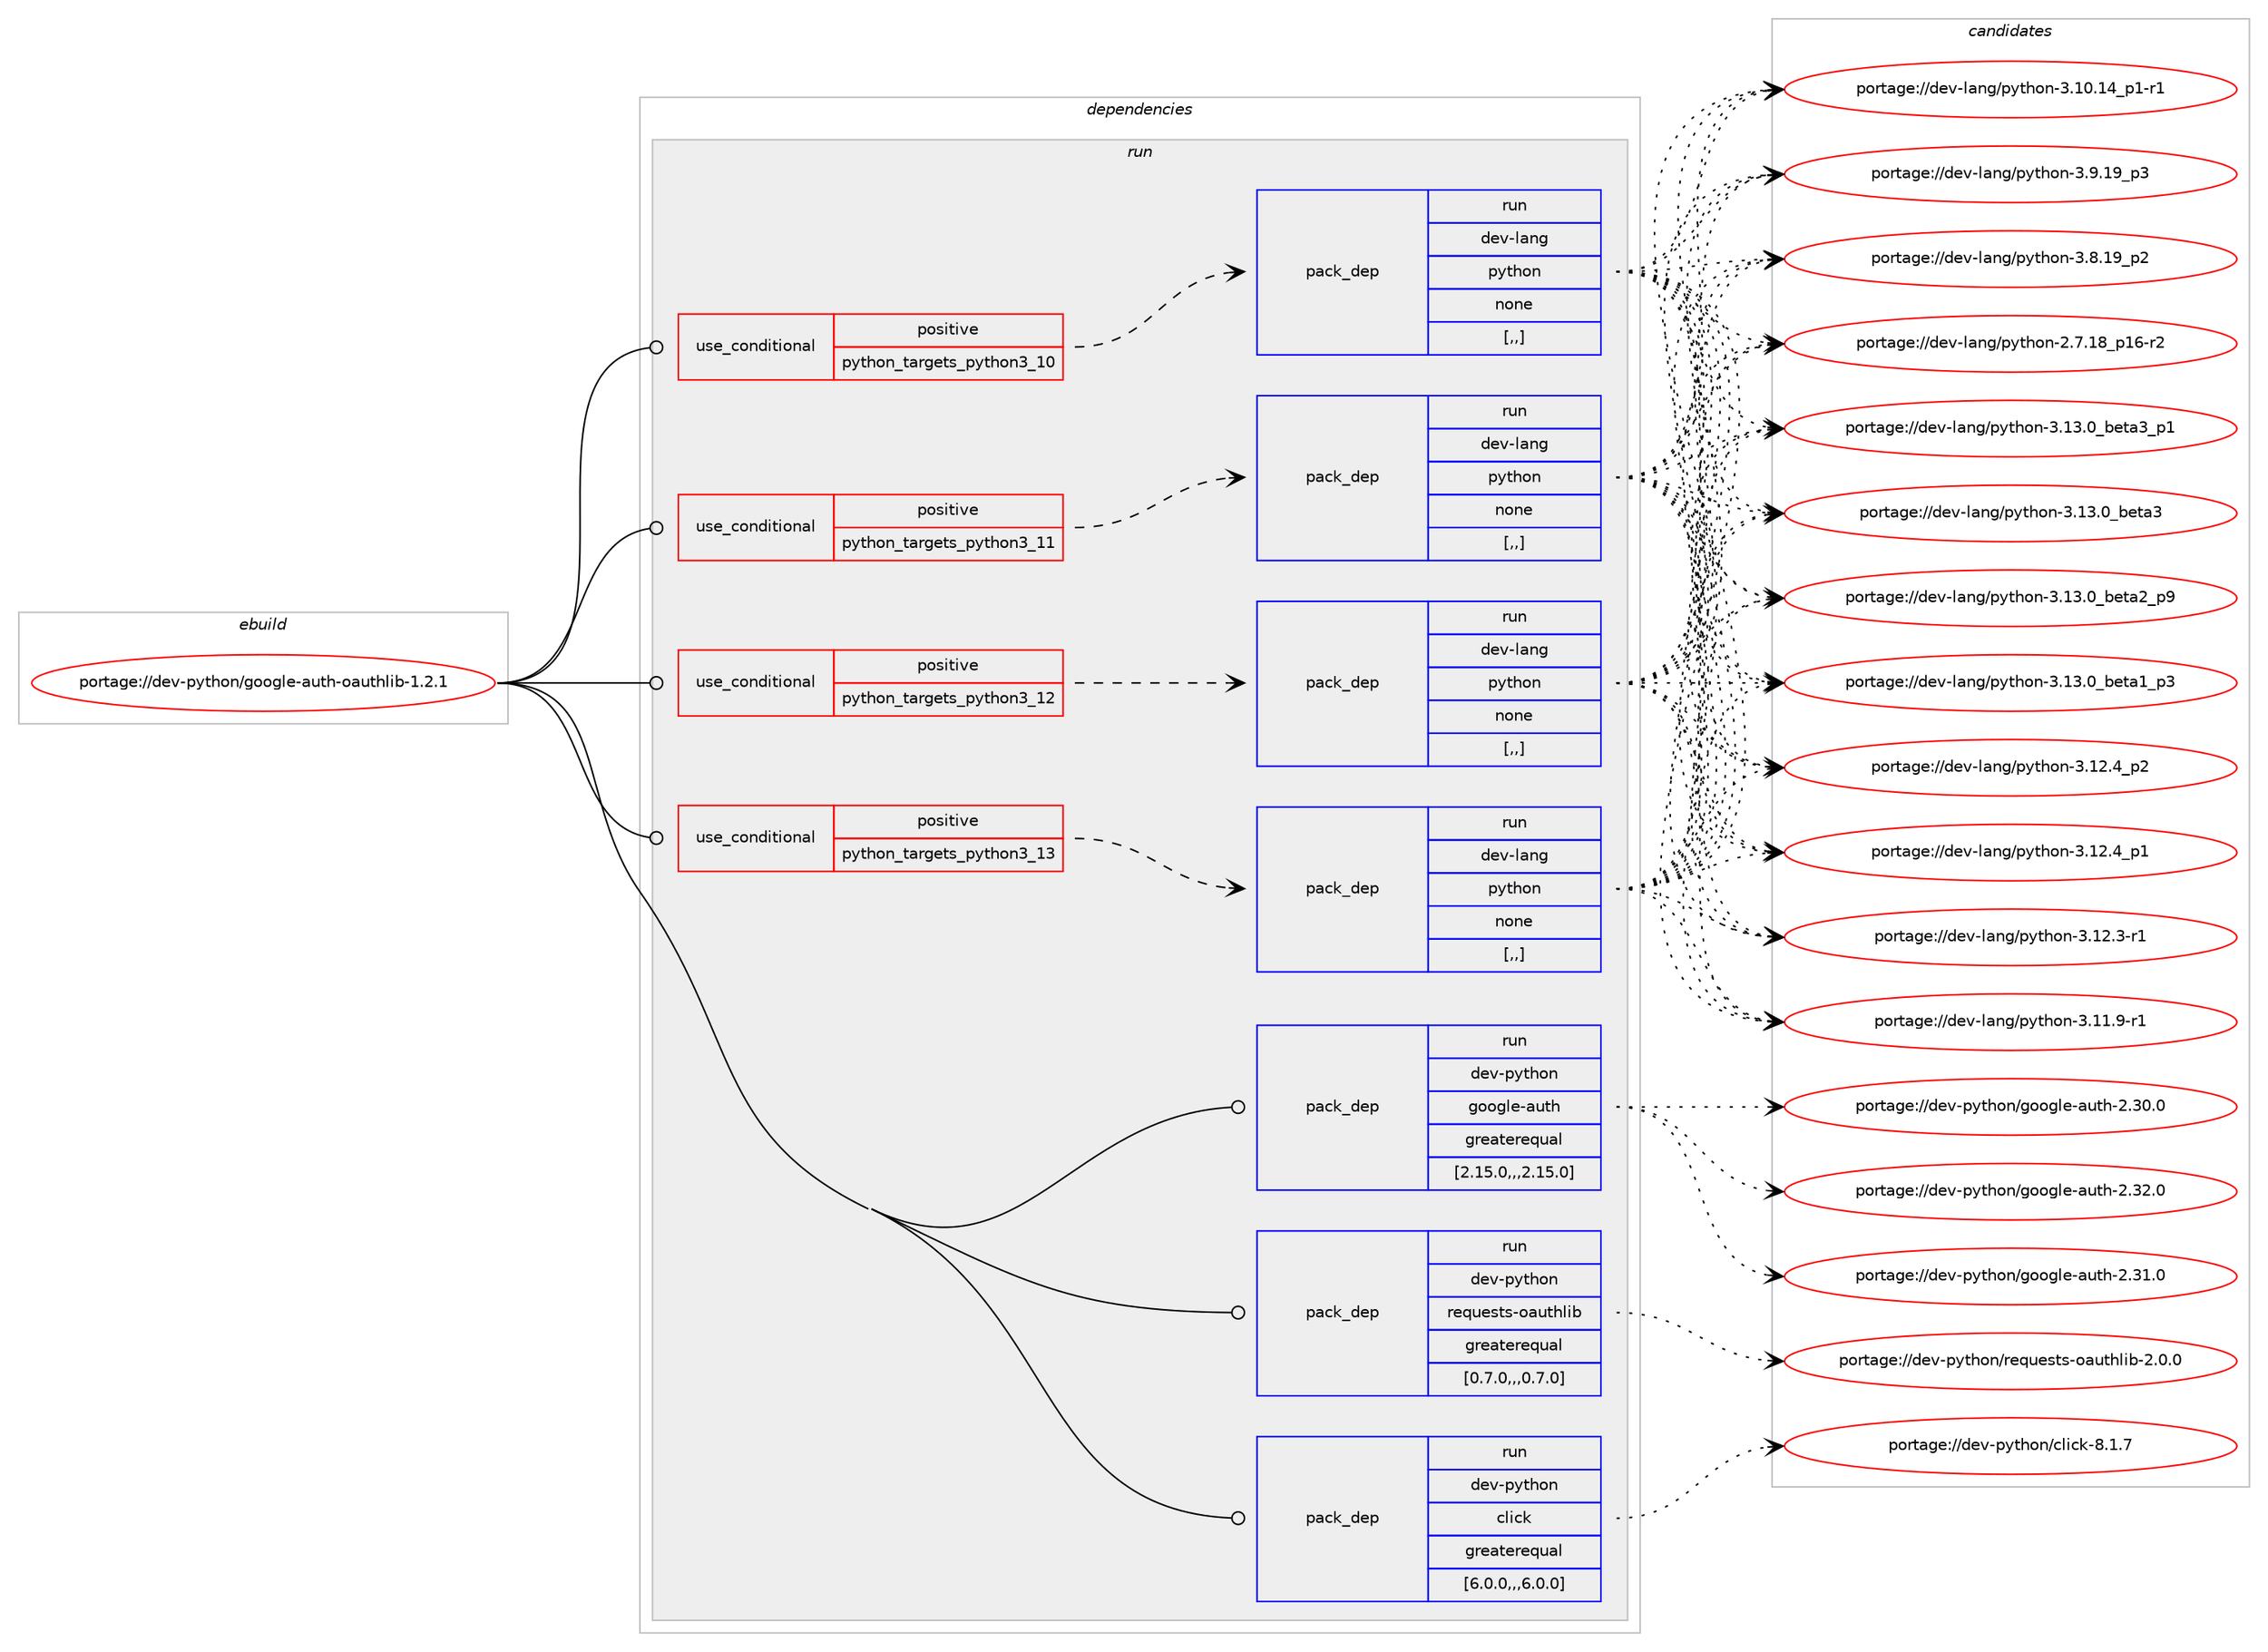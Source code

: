 digraph prolog {

# *************
# Graph options
# *************

newrank=true;
concentrate=true;
compound=true;
graph [rankdir=LR,fontname=Helvetica,fontsize=10,ranksep=1.5];#, ranksep=2.5, nodesep=0.2];
edge  [arrowhead=vee];
node  [fontname=Helvetica,fontsize=10];

# **********
# The ebuild
# **********

subgraph cluster_leftcol {
color=gray;
label=<<i>ebuild</i>>;
id [label="portage://dev-python/google-auth-oauthlib-1.2.1", color=red, width=4, href="../dev-python/google-auth-oauthlib-1.2.1.svg"];
}

# ****************
# The dependencies
# ****************

subgraph cluster_midcol {
color=gray;
label=<<i>dependencies</i>>;
subgraph cluster_compile {
fillcolor="#eeeeee";
style=filled;
label=<<i>compile</i>>;
}
subgraph cluster_compileandrun {
fillcolor="#eeeeee";
style=filled;
label=<<i>compile and run</i>>;
}
subgraph cluster_run {
fillcolor="#eeeeee";
style=filled;
label=<<i>run</i>>;
subgraph cond32971 {
dependency146595 [label=<<TABLE BORDER="0" CELLBORDER="1" CELLSPACING="0" CELLPADDING="4"><TR><TD ROWSPAN="3" CELLPADDING="10">use_conditional</TD></TR><TR><TD>positive</TD></TR><TR><TD>python_targets_python3_10</TD></TR></TABLE>>, shape=none, color=red];
subgraph pack112375 {
dependency146596 [label=<<TABLE BORDER="0" CELLBORDER="1" CELLSPACING="0" CELLPADDING="4" WIDTH="220"><TR><TD ROWSPAN="6" CELLPADDING="30">pack_dep</TD></TR><TR><TD WIDTH="110">run</TD></TR><TR><TD>dev-lang</TD></TR><TR><TD>python</TD></TR><TR><TD>none</TD></TR><TR><TD>[,,]</TD></TR></TABLE>>, shape=none, color=blue];
}
dependency146595:e -> dependency146596:w [weight=20,style="dashed",arrowhead="vee"];
}
id:e -> dependency146595:w [weight=20,style="solid",arrowhead="odot"];
subgraph cond32972 {
dependency146597 [label=<<TABLE BORDER="0" CELLBORDER="1" CELLSPACING="0" CELLPADDING="4"><TR><TD ROWSPAN="3" CELLPADDING="10">use_conditional</TD></TR><TR><TD>positive</TD></TR><TR><TD>python_targets_python3_11</TD></TR></TABLE>>, shape=none, color=red];
subgraph pack112376 {
dependency146598 [label=<<TABLE BORDER="0" CELLBORDER="1" CELLSPACING="0" CELLPADDING="4" WIDTH="220"><TR><TD ROWSPAN="6" CELLPADDING="30">pack_dep</TD></TR><TR><TD WIDTH="110">run</TD></TR><TR><TD>dev-lang</TD></TR><TR><TD>python</TD></TR><TR><TD>none</TD></TR><TR><TD>[,,]</TD></TR></TABLE>>, shape=none, color=blue];
}
dependency146597:e -> dependency146598:w [weight=20,style="dashed",arrowhead="vee"];
}
id:e -> dependency146597:w [weight=20,style="solid",arrowhead="odot"];
subgraph cond32973 {
dependency146599 [label=<<TABLE BORDER="0" CELLBORDER="1" CELLSPACING="0" CELLPADDING="4"><TR><TD ROWSPAN="3" CELLPADDING="10">use_conditional</TD></TR><TR><TD>positive</TD></TR><TR><TD>python_targets_python3_12</TD></TR></TABLE>>, shape=none, color=red];
subgraph pack112377 {
dependency146600 [label=<<TABLE BORDER="0" CELLBORDER="1" CELLSPACING="0" CELLPADDING="4" WIDTH="220"><TR><TD ROWSPAN="6" CELLPADDING="30">pack_dep</TD></TR><TR><TD WIDTH="110">run</TD></TR><TR><TD>dev-lang</TD></TR><TR><TD>python</TD></TR><TR><TD>none</TD></TR><TR><TD>[,,]</TD></TR></TABLE>>, shape=none, color=blue];
}
dependency146599:e -> dependency146600:w [weight=20,style="dashed",arrowhead="vee"];
}
id:e -> dependency146599:w [weight=20,style="solid",arrowhead="odot"];
subgraph cond32974 {
dependency146601 [label=<<TABLE BORDER="0" CELLBORDER="1" CELLSPACING="0" CELLPADDING="4"><TR><TD ROWSPAN="3" CELLPADDING="10">use_conditional</TD></TR><TR><TD>positive</TD></TR><TR><TD>python_targets_python3_13</TD></TR></TABLE>>, shape=none, color=red];
subgraph pack112378 {
dependency146602 [label=<<TABLE BORDER="0" CELLBORDER="1" CELLSPACING="0" CELLPADDING="4" WIDTH="220"><TR><TD ROWSPAN="6" CELLPADDING="30">pack_dep</TD></TR><TR><TD WIDTH="110">run</TD></TR><TR><TD>dev-lang</TD></TR><TR><TD>python</TD></TR><TR><TD>none</TD></TR><TR><TD>[,,]</TD></TR></TABLE>>, shape=none, color=blue];
}
dependency146601:e -> dependency146602:w [weight=20,style="dashed",arrowhead="vee"];
}
id:e -> dependency146601:w [weight=20,style="solid",arrowhead="odot"];
subgraph pack112379 {
dependency146603 [label=<<TABLE BORDER="0" CELLBORDER="1" CELLSPACING="0" CELLPADDING="4" WIDTH="220"><TR><TD ROWSPAN="6" CELLPADDING="30">pack_dep</TD></TR><TR><TD WIDTH="110">run</TD></TR><TR><TD>dev-python</TD></TR><TR><TD>click</TD></TR><TR><TD>greaterequal</TD></TR><TR><TD>[6.0.0,,,6.0.0]</TD></TR></TABLE>>, shape=none, color=blue];
}
id:e -> dependency146603:w [weight=20,style="solid",arrowhead="odot"];
subgraph pack112380 {
dependency146604 [label=<<TABLE BORDER="0" CELLBORDER="1" CELLSPACING="0" CELLPADDING="4" WIDTH="220"><TR><TD ROWSPAN="6" CELLPADDING="30">pack_dep</TD></TR><TR><TD WIDTH="110">run</TD></TR><TR><TD>dev-python</TD></TR><TR><TD>google-auth</TD></TR><TR><TD>greaterequal</TD></TR><TR><TD>[2.15.0,,,2.15.0]</TD></TR></TABLE>>, shape=none, color=blue];
}
id:e -> dependency146604:w [weight=20,style="solid",arrowhead="odot"];
subgraph pack112381 {
dependency146605 [label=<<TABLE BORDER="0" CELLBORDER="1" CELLSPACING="0" CELLPADDING="4" WIDTH="220"><TR><TD ROWSPAN="6" CELLPADDING="30">pack_dep</TD></TR><TR><TD WIDTH="110">run</TD></TR><TR><TD>dev-python</TD></TR><TR><TD>requests-oauthlib</TD></TR><TR><TD>greaterequal</TD></TR><TR><TD>[0.7.0,,,0.7.0]</TD></TR></TABLE>>, shape=none, color=blue];
}
id:e -> dependency146605:w [weight=20,style="solid",arrowhead="odot"];
}
}

# **************
# The candidates
# **************

subgraph cluster_choices {
rank=same;
color=gray;
label=<<i>candidates</i>>;

subgraph choice112375 {
color=black;
nodesep=1;
choice10010111845108971101034711212111610411111045514649514648959810111697519511249 [label="portage://dev-lang/python-3.13.0_beta3_p1", color=red, width=4,href="../dev-lang/python-3.13.0_beta3_p1.svg"];
choice1001011184510897110103471121211161041111104551464951464895981011169751 [label="portage://dev-lang/python-3.13.0_beta3", color=red, width=4,href="../dev-lang/python-3.13.0_beta3.svg"];
choice10010111845108971101034711212111610411111045514649514648959810111697509511257 [label="portage://dev-lang/python-3.13.0_beta2_p9", color=red, width=4,href="../dev-lang/python-3.13.0_beta2_p9.svg"];
choice10010111845108971101034711212111610411111045514649514648959810111697499511251 [label="portage://dev-lang/python-3.13.0_beta1_p3", color=red, width=4,href="../dev-lang/python-3.13.0_beta1_p3.svg"];
choice100101118451089711010347112121116104111110455146495046529511250 [label="portage://dev-lang/python-3.12.4_p2", color=red, width=4,href="../dev-lang/python-3.12.4_p2.svg"];
choice100101118451089711010347112121116104111110455146495046529511249 [label="portage://dev-lang/python-3.12.4_p1", color=red, width=4,href="../dev-lang/python-3.12.4_p1.svg"];
choice100101118451089711010347112121116104111110455146495046514511449 [label="portage://dev-lang/python-3.12.3-r1", color=red, width=4,href="../dev-lang/python-3.12.3-r1.svg"];
choice100101118451089711010347112121116104111110455146494946574511449 [label="portage://dev-lang/python-3.11.9-r1", color=red, width=4,href="../dev-lang/python-3.11.9-r1.svg"];
choice100101118451089711010347112121116104111110455146494846495295112494511449 [label="portage://dev-lang/python-3.10.14_p1-r1", color=red, width=4,href="../dev-lang/python-3.10.14_p1-r1.svg"];
choice100101118451089711010347112121116104111110455146574649579511251 [label="portage://dev-lang/python-3.9.19_p3", color=red, width=4,href="../dev-lang/python-3.9.19_p3.svg"];
choice100101118451089711010347112121116104111110455146564649579511250 [label="portage://dev-lang/python-3.8.19_p2", color=red, width=4,href="../dev-lang/python-3.8.19_p2.svg"];
choice100101118451089711010347112121116104111110455046554649569511249544511450 [label="portage://dev-lang/python-2.7.18_p16-r2", color=red, width=4,href="../dev-lang/python-2.7.18_p16-r2.svg"];
dependency146596:e -> choice10010111845108971101034711212111610411111045514649514648959810111697519511249:w [style=dotted,weight="100"];
dependency146596:e -> choice1001011184510897110103471121211161041111104551464951464895981011169751:w [style=dotted,weight="100"];
dependency146596:e -> choice10010111845108971101034711212111610411111045514649514648959810111697509511257:w [style=dotted,weight="100"];
dependency146596:e -> choice10010111845108971101034711212111610411111045514649514648959810111697499511251:w [style=dotted,weight="100"];
dependency146596:e -> choice100101118451089711010347112121116104111110455146495046529511250:w [style=dotted,weight="100"];
dependency146596:e -> choice100101118451089711010347112121116104111110455146495046529511249:w [style=dotted,weight="100"];
dependency146596:e -> choice100101118451089711010347112121116104111110455146495046514511449:w [style=dotted,weight="100"];
dependency146596:e -> choice100101118451089711010347112121116104111110455146494946574511449:w [style=dotted,weight="100"];
dependency146596:e -> choice100101118451089711010347112121116104111110455146494846495295112494511449:w [style=dotted,weight="100"];
dependency146596:e -> choice100101118451089711010347112121116104111110455146574649579511251:w [style=dotted,weight="100"];
dependency146596:e -> choice100101118451089711010347112121116104111110455146564649579511250:w [style=dotted,weight="100"];
dependency146596:e -> choice100101118451089711010347112121116104111110455046554649569511249544511450:w [style=dotted,weight="100"];
}
subgraph choice112376 {
color=black;
nodesep=1;
choice10010111845108971101034711212111610411111045514649514648959810111697519511249 [label="portage://dev-lang/python-3.13.0_beta3_p1", color=red, width=4,href="../dev-lang/python-3.13.0_beta3_p1.svg"];
choice1001011184510897110103471121211161041111104551464951464895981011169751 [label="portage://dev-lang/python-3.13.0_beta3", color=red, width=4,href="../dev-lang/python-3.13.0_beta3.svg"];
choice10010111845108971101034711212111610411111045514649514648959810111697509511257 [label="portage://dev-lang/python-3.13.0_beta2_p9", color=red, width=4,href="../dev-lang/python-3.13.0_beta2_p9.svg"];
choice10010111845108971101034711212111610411111045514649514648959810111697499511251 [label="portage://dev-lang/python-3.13.0_beta1_p3", color=red, width=4,href="../dev-lang/python-3.13.0_beta1_p3.svg"];
choice100101118451089711010347112121116104111110455146495046529511250 [label="portage://dev-lang/python-3.12.4_p2", color=red, width=4,href="../dev-lang/python-3.12.4_p2.svg"];
choice100101118451089711010347112121116104111110455146495046529511249 [label="portage://dev-lang/python-3.12.4_p1", color=red, width=4,href="../dev-lang/python-3.12.4_p1.svg"];
choice100101118451089711010347112121116104111110455146495046514511449 [label="portage://dev-lang/python-3.12.3-r1", color=red, width=4,href="../dev-lang/python-3.12.3-r1.svg"];
choice100101118451089711010347112121116104111110455146494946574511449 [label="portage://dev-lang/python-3.11.9-r1", color=red, width=4,href="../dev-lang/python-3.11.9-r1.svg"];
choice100101118451089711010347112121116104111110455146494846495295112494511449 [label="portage://dev-lang/python-3.10.14_p1-r1", color=red, width=4,href="../dev-lang/python-3.10.14_p1-r1.svg"];
choice100101118451089711010347112121116104111110455146574649579511251 [label="portage://dev-lang/python-3.9.19_p3", color=red, width=4,href="../dev-lang/python-3.9.19_p3.svg"];
choice100101118451089711010347112121116104111110455146564649579511250 [label="portage://dev-lang/python-3.8.19_p2", color=red, width=4,href="../dev-lang/python-3.8.19_p2.svg"];
choice100101118451089711010347112121116104111110455046554649569511249544511450 [label="portage://dev-lang/python-2.7.18_p16-r2", color=red, width=4,href="../dev-lang/python-2.7.18_p16-r2.svg"];
dependency146598:e -> choice10010111845108971101034711212111610411111045514649514648959810111697519511249:w [style=dotted,weight="100"];
dependency146598:e -> choice1001011184510897110103471121211161041111104551464951464895981011169751:w [style=dotted,weight="100"];
dependency146598:e -> choice10010111845108971101034711212111610411111045514649514648959810111697509511257:w [style=dotted,weight="100"];
dependency146598:e -> choice10010111845108971101034711212111610411111045514649514648959810111697499511251:w [style=dotted,weight="100"];
dependency146598:e -> choice100101118451089711010347112121116104111110455146495046529511250:w [style=dotted,weight="100"];
dependency146598:e -> choice100101118451089711010347112121116104111110455146495046529511249:w [style=dotted,weight="100"];
dependency146598:e -> choice100101118451089711010347112121116104111110455146495046514511449:w [style=dotted,weight="100"];
dependency146598:e -> choice100101118451089711010347112121116104111110455146494946574511449:w [style=dotted,weight="100"];
dependency146598:e -> choice100101118451089711010347112121116104111110455146494846495295112494511449:w [style=dotted,weight="100"];
dependency146598:e -> choice100101118451089711010347112121116104111110455146574649579511251:w [style=dotted,weight="100"];
dependency146598:e -> choice100101118451089711010347112121116104111110455146564649579511250:w [style=dotted,weight="100"];
dependency146598:e -> choice100101118451089711010347112121116104111110455046554649569511249544511450:w [style=dotted,weight="100"];
}
subgraph choice112377 {
color=black;
nodesep=1;
choice10010111845108971101034711212111610411111045514649514648959810111697519511249 [label="portage://dev-lang/python-3.13.0_beta3_p1", color=red, width=4,href="../dev-lang/python-3.13.0_beta3_p1.svg"];
choice1001011184510897110103471121211161041111104551464951464895981011169751 [label="portage://dev-lang/python-3.13.0_beta3", color=red, width=4,href="../dev-lang/python-3.13.0_beta3.svg"];
choice10010111845108971101034711212111610411111045514649514648959810111697509511257 [label="portage://dev-lang/python-3.13.0_beta2_p9", color=red, width=4,href="../dev-lang/python-3.13.0_beta2_p9.svg"];
choice10010111845108971101034711212111610411111045514649514648959810111697499511251 [label="portage://dev-lang/python-3.13.0_beta1_p3", color=red, width=4,href="../dev-lang/python-3.13.0_beta1_p3.svg"];
choice100101118451089711010347112121116104111110455146495046529511250 [label="portage://dev-lang/python-3.12.4_p2", color=red, width=4,href="../dev-lang/python-3.12.4_p2.svg"];
choice100101118451089711010347112121116104111110455146495046529511249 [label="portage://dev-lang/python-3.12.4_p1", color=red, width=4,href="../dev-lang/python-3.12.4_p1.svg"];
choice100101118451089711010347112121116104111110455146495046514511449 [label="portage://dev-lang/python-3.12.3-r1", color=red, width=4,href="../dev-lang/python-3.12.3-r1.svg"];
choice100101118451089711010347112121116104111110455146494946574511449 [label="portage://dev-lang/python-3.11.9-r1", color=red, width=4,href="../dev-lang/python-3.11.9-r1.svg"];
choice100101118451089711010347112121116104111110455146494846495295112494511449 [label="portage://dev-lang/python-3.10.14_p1-r1", color=red, width=4,href="../dev-lang/python-3.10.14_p1-r1.svg"];
choice100101118451089711010347112121116104111110455146574649579511251 [label="portage://dev-lang/python-3.9.19_p3", color=red, width=4,href="../dev-lang/python-3.9.19_p3.svg"];
choice100101118451089711010347112121116104111110455146564649579511250 [label="portage://dev-lang/python-3.8.19_p2", color=red, width=4,href="../dev-lang/python-3.8.19_p2.svg"];
choice100101118451089711010347112121116104111110455046554649569511249544511450 [label="portage://dev-lang/python-2.7.18_p16-r2", color=red, width=4,href="../dev-lang/python-2.7.18_p16-r2.svg"];
dependency146600:e -> choice10010111845108971101034711212111610411111045514649514648959810111697519511249:w [style=dotted,weight="100"];
dependency146600:e -> choice1001011184510897110103471121211161041111104551464951464895981011169751:w [style=dotted,weight="100"];
dependency146600:e -> choice10010111845108971101034711212111610411111045514649514648959810111697509511257:w [style=dotted,weight="100"];
dependency146600:e -> choice10010111845108971101034711212111610411111045514649514648959810111697499511251:w [style=dotted,weight="100"];
dependency146600:e -> choice100101118451089711010347112121116104111110455146495046529511250:w [style=dotted,weight="100"];
dependency146600:e -> choice100101118451089711010347112121116104111110455146495046529511249:w [style=dotted,weight="100"];
dependency146600:e -> choice100101118451089711010347112121116104111110455146495046514511449:w [style=dotted,weight="100"];
dependency146600:e -> choice100101118451089711010347112121116104111110455146494946574511449:w [style=dotted,weight="100"];
dependency146600:e -> choice100101118451089711010347112121116104111110455146494846495295112494511449:w [style=dotted,weight="100"];
dependency146600:e -> choice100101118451089711010347112121116104111110455146574649579511251:w [style=dotted,weight="100"];
dependency146600:e -> choice100101118451089711010347112121116104111110455146564649579511250:w [style=dotted,weight="100"];
dependency146600:e -> choice100101118451089711010347112121116104111110455046554649569511249544511450:w [style=dotted,weight="100"];
}
subgraph choice112378 {
color=black;
nodesep=1;
choice10010111845108971101034711212111610411111045514649514648959810111697519511249 [label="portage://dev-lang/python-3.13.0_beta3_p1", color=red, width=4,href="../dev-lang/python-3.13.0_beta3_p1.svg"];
choice1001011184510897110103471121211161041111104551464951464895981011169751 [label="portage://dev-lang/python-3.13.0_beta3", color=red, width=4,href="../dev-lang/python-3.13.0_beta3.svg"];
choice10010111845108971101034711212111610411111045514649514648959810111697509511257 [label="portage://dev-lang/python-3.13.0_beta2_p9", color=red, width=4,href="../dev-lang/python-3.13.0_beta2_p9.svg"];
choice10010111845108971101034711212111610411111045514649514648959810111697499511251 [label="portage://dev-lang/python-3.13.0_beta1_p3", color=red, width=4,href="../dev-lang/python-3.13.0_beta1_p3.svg"];
choice100101118451089711010347112121116104111110455146495046529511250 [label="portage://dev-lang/python-3.12.4_p2", color=red, width=4,href="../dev-lang/python-3.12.4_p2.svg"];
choice100101118451089711010347112121116104111110455146495046529511249 [label="portage://dev-lang/python-3.12.4_p1", color=red, width=4,href="../dev-lang/python-3.12.4_p1.svg"];
choice100101118451089711010347112121116104111110455146495046514511449 [label="portage://dev-lang/python-3.12.3-r1", color=red, width=4,href="../dev-lang/python-3.12.3-r1.svg"];
choice100101118451089711010347112121116104111110455146494946574511449 [label="portage://dev-lang/python-3.11.9-r1", color=red, width=4,href="../dev-lang/python-3.11.9-r1.svg"];
choice100101118451089711010347112121116104111110455146494846495295112494511449 [label="portage://dev-lang/python-3.10.14_p1-r1", color=red, width=4,href="../dev-lang/python-3.10.14_p1-r1.svg"];
choice100101118451089711010347112121116104111110455146574649579511251 [label="portage://dev-lang/python-3.9.19_p3", color=red, width=4,href="../dev-lang/python-3.9.19_p3.svg"];
choice100101118451089711010347112121116104111110455146564649579511250 [label="portage://dev-lang/python-3.8.19_p2", color=red, width=4,href="../dev-lang/python-3.8.19_p2.svg"];
choice100101118451089711010347112121116104111110455046554649569511249544511450 [label="portage://dev-lang/python-2.7.18_p16-r2", color=red, width=4,href="../dev-lang/python-2.7.18_p16-r2.svg"];
dependency146602:e -> choice10010111845108971101034711212111610411111045514649514648959810111697519511249:w [style=dotted,weight="100"];
dependency146602:e -> choice1001011184510897110103471121211161041111104551464951464895981011169751:w [style=dotted,weight="100"];
dependency146602:e -> choice10010111845108971101034711212111610411111045514649514648959810111697509511257:w [style=dotted,weight="100"];
dependency146602:e -> choice10010111845108971101034711212111610411111045514649514648959810111697499511251:w [style=dotted,weight="100"];
dependency146602:e -> choice100101118451089711010347112121116104111110455146495046529511250:w [style=dotted,weight="100"];
dependency146602:e -> choice100101118451089711010347112121116104111110455146495046529511249:w [style=dotted,weight="100"];
dependency146602:e -> choice100101118451089711010347112121116104111110455146495046514511449:w [style=dotted,weight="100"];
dependency146602:e -> choice100101118451089711010347112121116104111110455146494946574511449:w [style=dotted,weight="100"];
dependency146602:e -> choice100101118451089711010347112121116104111110455146494846495295112494511449:w [style=dotted,weight="100"];
dependency146602:e -> choice100101118451089711010347112121116104111110455146574649579511251:w [style=dotted,weight="100"];
dependency146602:e -> choice100101118451089711010347112121116104111110455146564649579511250:w [style=dotted,weight="100"];
dependency146602:e -> choice100101118451089711010347112121116104111110455046554649569511249544511450:w [style=dotted,weight="100"];
}
subgraph choice112379 {
color=black;
nodesep=1;
choice10010111845112121116104111110479910810599107455646494655 [label="portage://dev-python/click-8.1.7", color=red, width=4,href="../dev-python/click-8.1.7.svg"];
dependency146603:e -> choice10010111845112121116104111110479910810599107455646494655:w [style=dotted,weight="100"];
}
subgraph choice112380 {
color=black;
nodesep=1;
choice1001011184511212111610411111047103111111103108101459711711610445504651504648 [label="portage://dev-python/google-auth-2.32.0", color=red, width=4,href="../dev-python/google-auth-2.32.0.svg"];
choice1001011184511212111610411111047103111111103108101459711711610445504651494648 [label="portage://dev-python/google-auth-2.31.0", color=red, width=4,href="../dev-python/google-auth-2.31.0.svg"];
choice1001011184511212111610411111047103111111103108101459711711610445504651484648 [label="portage://dev-python/google-auth-2.30.0", color=red, width=4,href="../dev-python/google-auth-2.30.0.svg"];
dependency146604:e -> choice1001011184511212111610411111047103111111103108101459711711610445504651504648:w [style=dotted,weight="100"];
dependency146604:e -> choice1001011184511212111610411111047103111111103108101459711711610445504651494648:w [style=dotted,weight="100"];
dependency146604:e -> choice1001011184511212111610411111047103111111103108101459711711610445504651484648:w [style=dotted,weight="100"];
}
subgraph choice112381 {
color=black;
nodesep=1;
choice1001011184511212111610411111047114101113117101115116115451119711711610410810598455046484648 [label="portage://dev-python/requests-oauthlib-2.0.0", color=red, width=4,href="../dev-python/requests-oauthlib-2.0.0.svg"];
dependency146605:e -> choice1001011184511212111610411111047114101113117101115116115451119711711610410810598455046484648:w [style=dotted,weight="100"];
}
}

}
